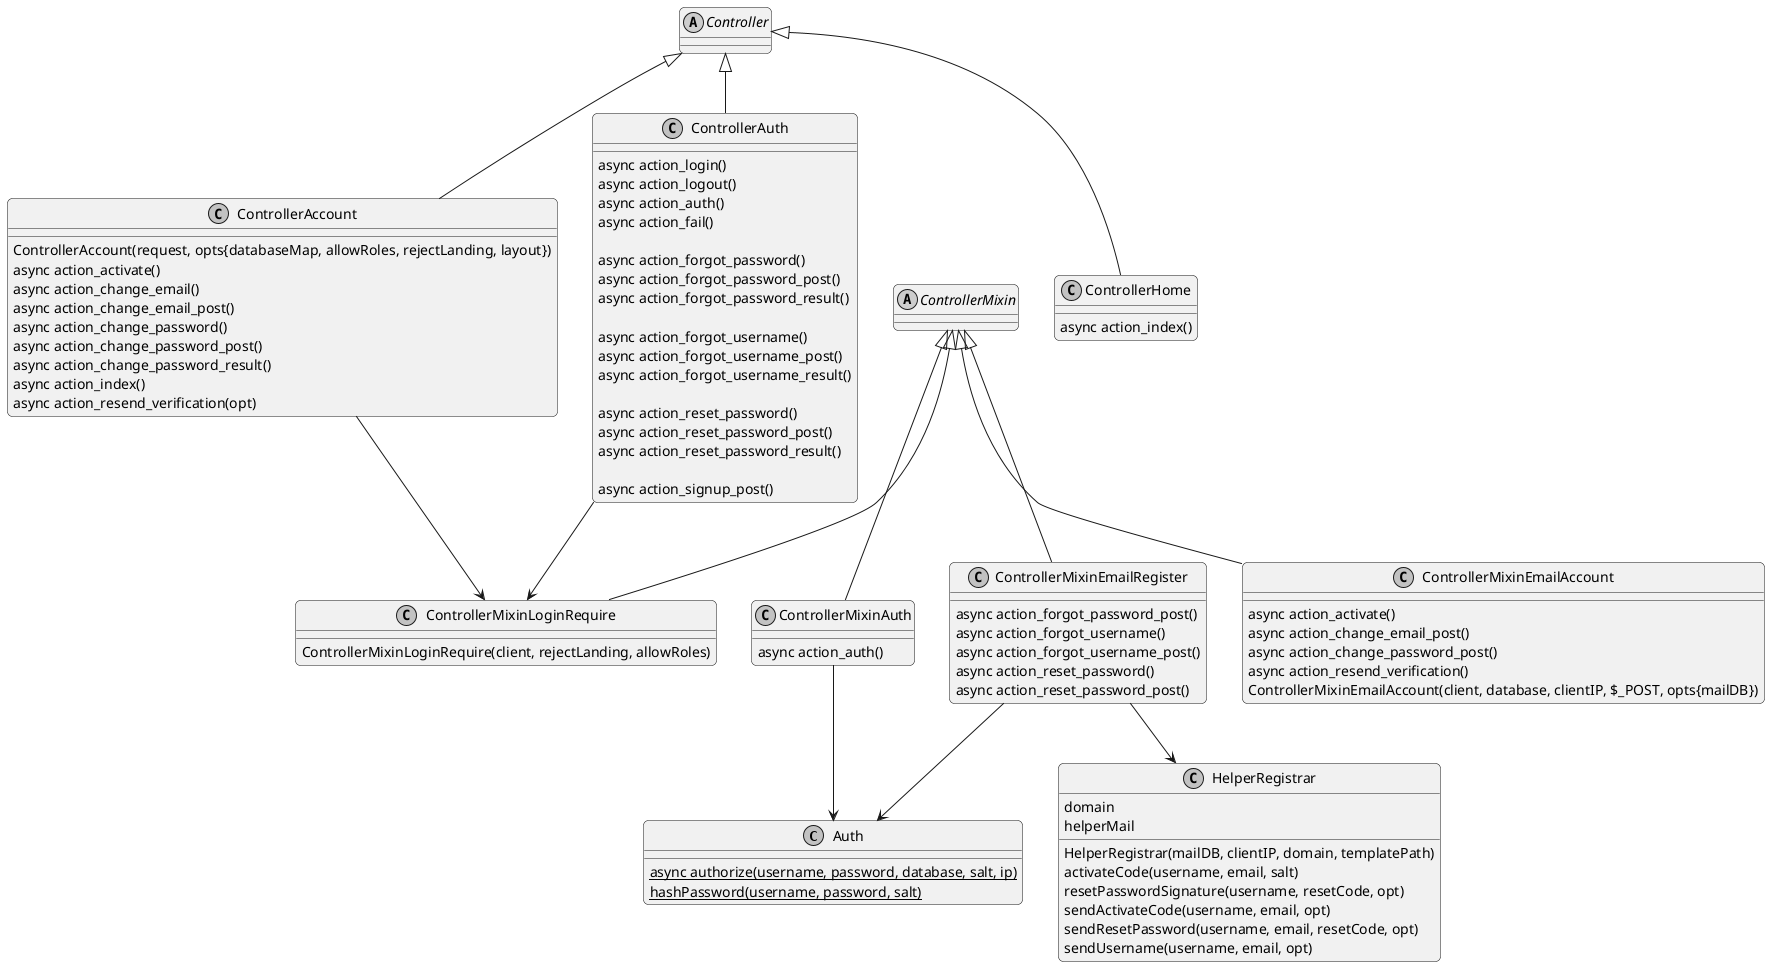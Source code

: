 @startuml
skinparam monochrome true
skinparam shadowing false
skinparam defaultFontName "URW DIN SemiCond"
skinparam defaultFontSize 14
skinparam roundcorner 10
skinparam classAttributeIconSize 0

class Auth{
    {static} async authorize(username, password, database, salt, ip)
    {static} hashPassword(username, password, salt)
}

abstract class Controller{
}

Controller <|-- ControllerAccount
Controller <|-- ControllerAuth
Controller <|-- ControllerHome
ControllerAuth --> ControllerMixinLoginRequire
ControllerAccount --> ControllerMixinLoginRequire

class ControllerAccount{
    ControllerAccount(request, opts{databaseMap, allowRoles, rejectLanding, layout})
    async action_activate()
    async action_change_email()
    async action_change_email_post()
    async action_change_password()
    async action_change_password_post()
    async action_change_password_result()
    async action_index()
    async action_resend_verification(opt)
}

class ControllerAuth{
    async action_login()
    async action_logout()
    async action_auth()
    async action_fail()

    async action_forgot_password()
    async action_forgot_password_post()
    async action_forgot_password_result()

    async action_forgot_username()
    async action_forgot_username_post()
    async action_forgot_username_result()

    async action_reset_password()
    async action_reset_password_post()
    async action_reset_password_result()

    async action_signup_post()
}

class ControllerHome{
    async action_index()
}

abstract class ControllerMixin{
}
ControllerMixin <|-- ControllerMixinAuth
ControllerMixin <|-- ControllerMixinEmailRegister
ControllerMixin <|-- ControllerMixinLoginRequire
ControllerMixin <|-- ControllerMixinEmailAccount

ControllerMixinEmailRegister --> HelperRegistrar

ControllerMixinAuth --> Auth
ControllerMixinEmailRegister --> Auth

class ControllerMixinAuth{
    async action_auth()
}

class ControllerMixinEmailRegister{
    async action_forgot_password_post()
    async action_forgot_username()
    async action_forgot_username_post()
    async action_reset_password()
    async action_reset_password_post()
}

class ControllerMixinLoginRequire{
    ControllerMixinLoginRequire(client, rejectLanding, allowRoles)
}

class ControllerMixinEmailAccount{
    async action_activate()
    async action_change_email_post()
    async action_change_password_post()
    async action_resend_verification()
    ControllerMixinEmailAccount(client, database, clientIP, $_POST, opts{mailDB})
}

class HelperRegistrar{
    domain
    helperMail

    HelperRegistrar(mailDB, clientIP, domain, templatePath)
    activateCode(username, email, salt)
    resetPasswordSignature(username, resetCode, opt)
    sendActivateCode(username, email, opt)
    sendResetPassword(username, email, resetCode, opt)
    sendUsername(username, email, opt)
}

@enduml